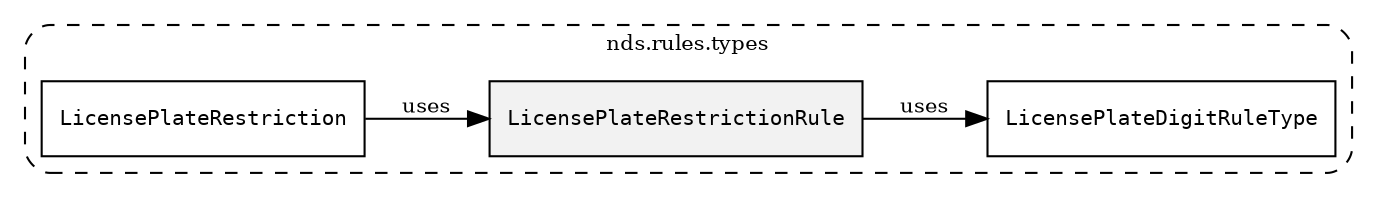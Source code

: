 /**
 * This dot file creates symbol collaboration diagram for LicensePlateRestrictionRule.
 */
digraph ZSERIO
{
    node [shape=box, fontsize=10];
    rankdir="LR";
    fontsize=10;
    tooltip="LicensePlateRestrictionRule collaboration diagram";

    subgraph "cluster_nds.rules.types"
    {
        style="dashed, rounded";
        label="nds.rules.types";
        tooltip="Package nds.rules.types";
        href="../../../content/packages/nds.rules.types.html#Package-nds-rules-types";
        target="_parent";

        "LicensePlateRestrictionRule" [style="filled", fillcolor="#0000000D", target="_parent", label=<<font face="monospace"><table align="center" border="0" cellspacing="0" cellpadding="0"><tr><td href="../../../content/packages/nds.rules.types.html#Structure-LicensePlateRestrictionRule" title="Structure defined in nds.rules.types">LicensePlateRestrictionRule</td></tr></table></font>>];
        "LicensePlateDigitRuleType" [target="_parent", label=<<font face="monospace"><table align="center" border="0" cellspacing="0" cellpadding="0"><tr><td href="../../../content/packages/nds.rules.types.html#Enum-LicensePlateDigitRuleType" title="Enum defined in nds.rules.types">LicensePlateDigitRuleType</td></tr></table></font>>];
        "LicensePlateRestriction" [target="_parent", label=<<font face="monospace"><table align="center" border="0" cellspacing="0" cellpadding="0"><tr><td href="../../../content/packages/nds.rules.types.html#Structure-LicensePlateRestriction" title="Structure defined in nds.rules.types">LicensePlateRestriction</td></tr></table></font>>];
    }

    "LicensePlateRestrictionRule" -> "LicensePlateDigitRuleType" [label="uses", fontsize=10];
    "LicensePlateRestriction" -> "LicensePlateRestrictionRule" [label="uses", fontsize=10];
}
